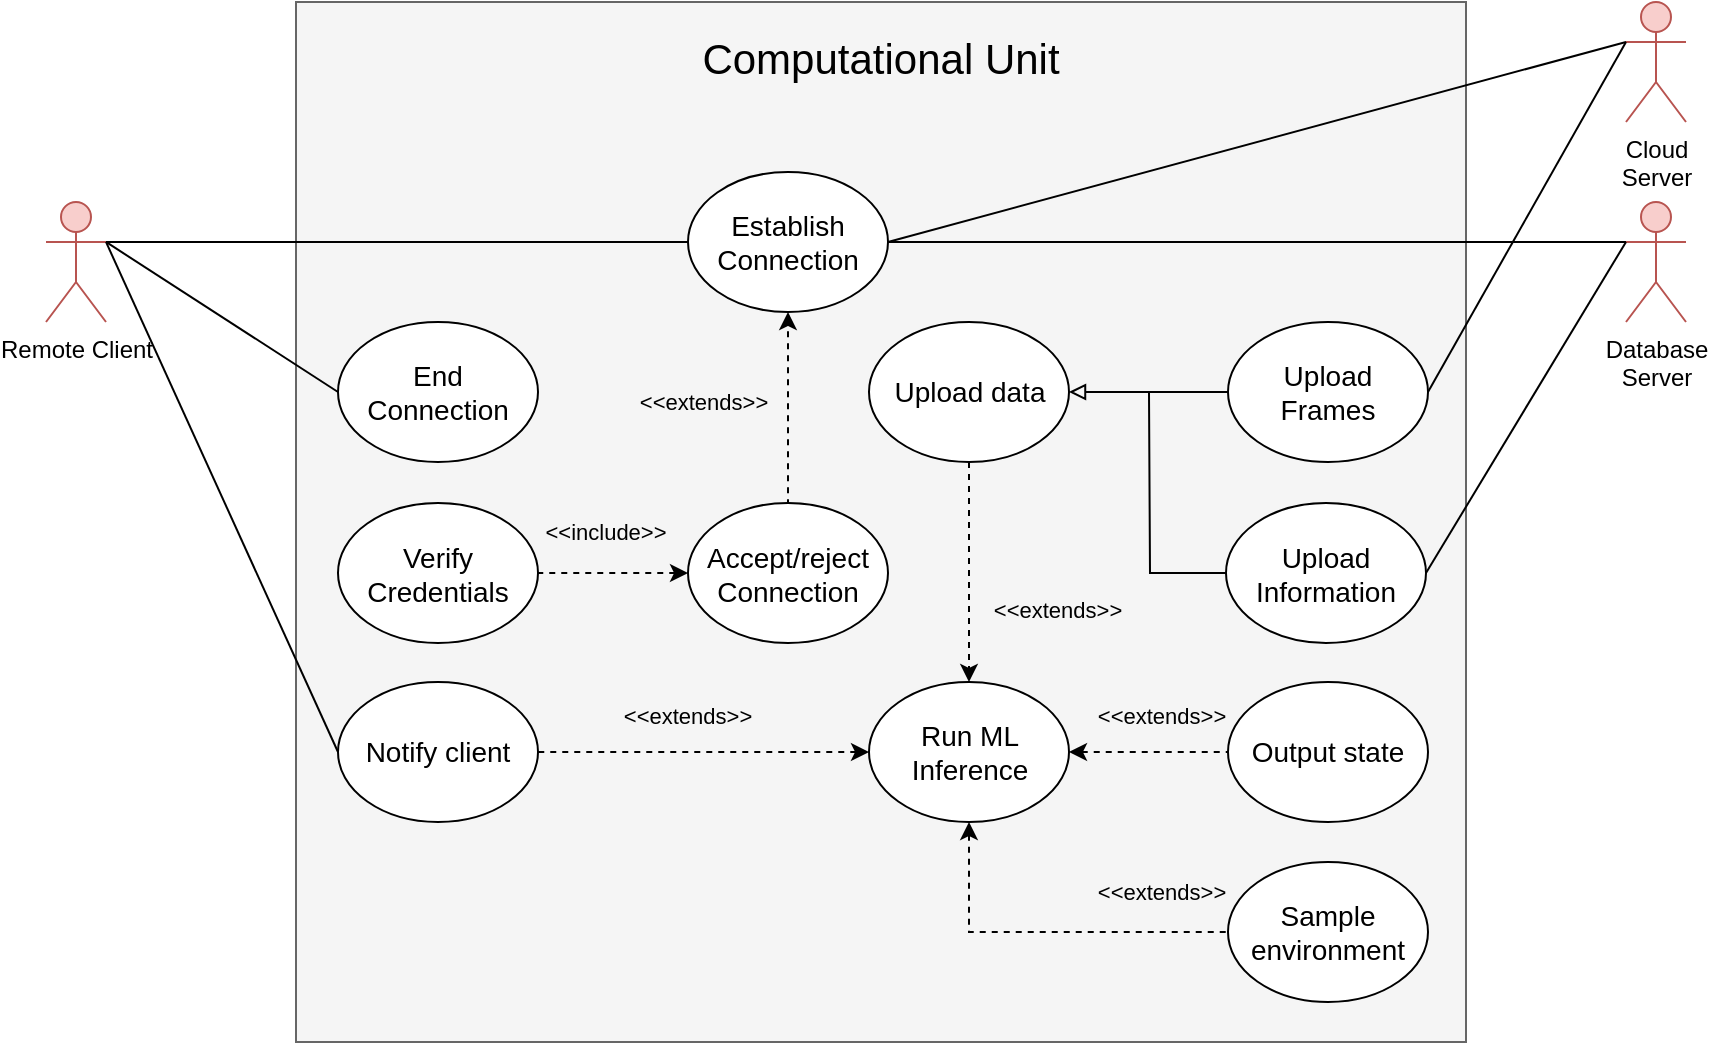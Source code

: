 <mxfile version="13.10.0" type="device"><diagram id="qjMTzizj3sM-4y3tGuhH" name="Page-2"><mxGraphModel dx="1064" dy="735" grid="1" gridSize="10" guides="1" tooltips="1" connect="1" arrows="1" fold="1" page="1" pageScale="1" pageWidth="827" pageHeight="1169" math="0" shadow="0"><root><mxCell id="Fb-aoL96cXWXOqSTFtx0-0"/><mxCell id="Fb-aoL96cXWXOqSTFtx0-1" parent="Fb-aoL96cXWXOqSTFtx0-0"/><mxCell id="Fb-aoL96cXWXOqSTFtx0-2" value="&lt;span style=&quot;color: rgb(0 , 0 , 0) ; white-space: nowrap&quot;&gt;&lt;font style=&quot;font-size: 21px&quot;&gt;Computational Unit&lt;/font&gt;&lt;/span&gt;" style="rounded=0;whiteSpace=wrap;html=1;fontSize=21;verticalAlign=top;spacingTop=9;fillColor=#f5f5f5;strokeColor=#666666;fontColor=#333333;" parent="Fb-aoL96cXWXOqSTFtx0-1" vertex="1"><mxGeometry x="645" y="290" width="585" height="520" as="geometry"/></mxCell><mxCell id="iRqQU0ruoAmqk25G63iK-20" style="rounded=0;orthogonalLoop=1;jettySize=auto;html=1;exitX=0;exitY=0.333;exitDx=0;exitDy=0;exitPerimeter=0;startArrow=none;startFill=0;endArrow=none;endFill=0;entryX=1;entryY=0.5;entryDx=0;entryDy=0;" parent="Fb-aoL96cXWXOqSTFtx0-1" source="Fb-aoL96cXWXOqSTFtx0-3" target="iRqQU0ruoAmqk25G63iK-6" edge="1"><mxGeometry relative="1" as="geometry"/></mxCell><mxCell id="Fb-aoL96cXWXOqSTFtx0-3" value="Cloud&lt;br&gt;Server" style="shape=umlActor;verticalLabelPosition=bottom;verticalAlign=top;html=1;outlineConnect=0;fillColor=#f8cecc;strokeColor=#b85450;" parent="Fb-aoL96cXWXOqSTFtx0-1" vertex="1"><mxGeometry x="1310" y="290" width="30" height="60" as="geometry"/></mxCell><mxCell id="iRqQU0ruoAmqk25G63iK-10" style="rounded=0;orthogonalLoop=1;jettySize=auto;html=1;exitX=1;exitY=0.333;exitDx=0;exitDy=0;exitPerimeter=0;endArrow=none;endFill=0;entryX=0;entryY=0.5;entryDx=0;entryDy=0;" parent="Fb-aoL96cXWXOqSTFtx0-1" source="Fb-aoL96cXWXOqSTFtx0-4" target="iRqQU0ruoAmqk25G63iK-6" edge="1"><mxGeometry relative="1" as="geometry"/></mxCell><mxCell id="iRqQU0ruoAmqk25G63iK-11" style="edgeStyle=none;rounded=0;orthogonalLoop=1;jettySize=auto;html=1;exitX=1;exitY=0.333;exitDx=0;exitDy=0;exitPerimeter=0;endArrow=none;endFill=0;entryX=0;entryY=0.5;entryDx=0;entryDy=0;" parent="Fb-aoL96cXWXOqSTFtx0-1" source="Fb-aoL96cXWXOqSTFtx0-4" target="iRqQU0ruoAmqk25G63iK-7" edge="1"><mxGeometry relative="1" as="geometry"/></mxCell><mxCell id="Fb-aoL96cXWXOqSTFtx0-4" value="Remote Client" style="shape=umlActor;verticalLabelPosition=bottom;verticalAlign=top;html=1;outlineConnect=0;fillColor=#f8cecc;strokeColor=#b85450;" parent="Fb-aoL96cXWXOqSTFtx0-1" vertex="1"><mxGeometry x="520" y="390" width="30" height="60" as="geometry"/></mxCell><mxCell id="Fb-aoL96cXWXOqSTFtx0-5" style="edgeStyle=none;rounded=0;orthogonalLoop=1;jettySize=auto;html=1;endArrow=none;endFill=0;fontSize=14;startArrow=classic;startFill=1;dashed=1;entryX=0;entryY=0.5;entryDx=0;entryDy=0;exitX=1;exitY=0.5;exitDx=0;exitDy=0;" parent="Fb-aoL96cXWXOqSTFtx0-1" source="Fb-aoL96cXWXOqSTFtx0-9" target="Fb-aoL96cXWXOqSTFtx0-10" edge="1"><mxGeometry relative="1" as="geometry"><mxPoint x="829.5" y="226.5" as="sourcePoint"/><mxPoint x="829.5" y="306.5" as="targetPoint"/></mxGeometry></mxCell><mxCell id="Fb-aoL96cXWXOqSTFtx0-6" value="&amp;lt;&amp;lt;extends&amp;gt;&amp;gt;" style="text;html=1;strokeColor=none;fillColor=none;align=center;verticalAlign=middle;whiteSpace=wrap;rounded=0;fontSize=11;rotation=0;" parent="Fb-aoL96cXWXOqSTFtx0-1" vertex="1"><mxGeometry x="1050.5" y="636.5" width="54" height="20" as="geometry"/></mxCell><mxCell id="Fb-aoL96cXWXOqSTFtx0-7" value="Sample environment" style="ellipse;whiteSpace=wrap;html=1;fontSize=14;" parent="Fb-aoL96cXWXOqSTFtx0-1" vertex="1"><mxGeometry x="1111" y="720" width="100" height="70" as="geometry"/></mxCell><mxCell id="iRqQU0ruoAmqk25G63iK-1" style="edgeStyle=orthogonalEdgeStyle;rounded=0;orthogonalLoop=1;jettySize=auto;html=1;entryX=0.5;entryY=0;entryDx=0;entryDy=0;dashed=1;" parent="Fb-aoL96cXWXOqSTFtx0-1" source="Fb-aoL96cXWXOqSTFtx0-8" target="Fb-aoL96cXWXOqSTFtx0-9" edge="1"><mxGeometry relative="1" as="geometry"/></mxCell><mxCell id="Fb-aoL96cXWXOqSTFtx0-8" value="Upload data" style="ellipse;whiteSpace=wrap;html=1;fontSize=14;" parent="Fb-aoL96cXWXOqSTFtx0-1" vertex="1"><mxGeometry x="931.5" y="450" width="100" height="70" as="geometry"/></mxCell><mxCell id="iRqQU0ruoAmqk25G63iK-3" style="edgeStyle=orthogonalEdgeStyle;rounded=0;orthogonalLoop=1;jettySize=auto;html=1;entryX=1;entryY=0.5;entryDx=0;entryDy=0;dashed=1;startArrow=classic;startFill=1;endArrow=none;endFill=0;" parent="Fb-aoL96cXWXOqSTFtx0-1" source="Fb-aoL96cXWXOqSTFtx0-9" target="Fb-aoL96cXWXOqSTFtx0-11" edge="1"><mxGeometry relative="1" as="geometry"/></mxCell><mxCell id="Fb-aoL96cXWXOqSTFtx0-9" value="Run ML Inference" style="ellipse;whiteSpace=wrap;html=1;fontSize=14;" parent="Fb-aoL96cXWXOqSTFtx0-1" vertex="1"><mxGeometry x="931.5" y="630" width="100" height="70" as="geometry"/></mxCell><mxCell id="Fb-aoL96cXWXOqSTFtx0-10" value="Output state" style="ellipse;whiteSpace=wrap;html=1;fontSize=14;" parent="Fb-aoL96cXWXOqSTFtx0-1" vertex="1"><mxGeometry x="1111" y="630" width="100" height="70" as="geometry"/></mxCell><mxCell id="Fb-aoL96cXWXOqSTFtx0-11" value="Notify client" style="ellipse;whiteSpace=wrap;html=1;fontSize=14;" parent="Fb-aoL96cXWXOqSTFtx0-1" vertex="1"><mxGeometry x="666" y="630" width="100" height="70" as="geometry"/></mxCell><mxCell id="iRqQU0ruoAmqk25G63iK-21" style="edgeStyle=none;rounded=0;orthogonalLoop=1;jettySize=auto;html=1;exitX=0;exitY=0.333;exitDx=0;exitDy=0;exitPerimeter=0;startArrow=none;startFill=0;endArrow=none;endFill=0;entryX=1;entryY=0.5;entryDx=0;entryDy=0;" parent="Fb-aoL96cXWXOqSTFtx0-1" source="Fb-aoL96cXWXOqSTFtx0-12" target="iRqQU0ruoAmqk25G63iK-6" edge="1"><mxGeometry relative="1" as="geometry"/></mxCell><mxCell id="Fb-aoL96cXWXOqSTFtx0-12" value="Database&lt;br&gt;Server" style="shape=umlActor;verticalLabelPosition=bottom;verticalAlign=top;html=1;outlineConnect=0;fillColor=#f8cecc;strokeColor=#b85450;" parent="Fb-aoL96cXWXOqSTFtx0-1" vertex="1"><mxGeometry x="1310" y="390" width="30" height="60" as="geometry"/></mxCell><mxCell id="Fb-aoL96cXWXOqSTFtx0-13" style="rounded=0;orthogonalLoop=1;jettySize=auto;html=1;endArrow=none;endFill=0;fontSize=14;entryX=0;entryY=0.5;entryDx=0;entryDy=0;exitX=1;exitY=0.333;exitDx=0;exitDy=0;exitPerimeter=0;" parent="Fb-aoL96cXWXOqSTFtx0-1" source="Fb-aoL96cXWXOqSTFtx0-4" target="Fb-aoL96cXWXOqSTFtx0-11" edge="1"><mxGeometry relative="1" as="geometry"><mxPoint x="721" y="547" as="sourcePoint"/><mxPoint x="771" y="553" as="targetPoint"/></mxGeometry></mxCell><mxCell id="Fb-aoL96cXWXOqSTFtx0-14" style="edgeStyle=orthogonalEdgeStyle;rounded=0;orthogonalLoop=1;jettySize=auto;html=1;endArrow=none;endFill=0;fontSize=14;startArrow=classic;startFill=1;dashed=1;entryX=0;entryY=0.5;entryDx=0;entryDy=0;exitX=0.5;exitY=1;exitDx=0;exitDy=0;" parent="Fb-aoL96cXWXOqSTFtx0-1" source="Fb-aoL96cXWXOqSTFtx0-9" target="Fb-aoL96cXWXOqSTFtx0-7" edge="1"><mxGeometry relative="1" as="geometry"><mxPoint x="1061.5" y="675" as="sourcePoint"/><mxPoint x="1118.5" y="675" as="targetPoint"/></mxGeometry></mxCell><mxCell id="Fb-aoL96cXWXOqSTFtx0-15" value="&amp;lt;&amp;lt;extends&amp;gt;&amp;gt;" style="text;html=1;strokeColor=none;fillColor=none;align=center;verticalAlign=middle;whiteSpace=wrap;rounded=0;fontSize=11;rotation=0;" parent="Fb-aoL96cXWXOqSTFtx0-1" vertex="1"><mxGeometry x="1050.5" y="725" width="54" height="20" as="geometry"/></mxCell><mxCell id="Fb-aoL96cXWXOqSTFtx0-16" style="edgeStyle=orthogonalEdgeStyle;rounded=0;orthogonalLoop=1;jettySize=auto;html=1;exitX=0;exitY=0.5;exitDx=0;exitDy=0;endArrow=block;endFill=0;" parent="Fb-aoL96cXWXOqSTFtx0-1" source="Fb-aoL96cXWXOqSTFtx0-17" target="Fb-aoL96cXWXOqSTFtx0-8" edge="1"><mxGeometry relative="1" as="geometry"><mxPoint x="1051.5" y="486" as="targetPoint"/><Array as="points"/></mxGeometry></mxCell><mxCell id="Fb-aoL96cXWXOqSTFtx0-17" value="Upload &lt;br&gt;Frames" style="ellipse;whiteSpace=wrap;html=1;fontSize=14;" parent="Fb-aoL96cXWXOqSTFtx0-1" vertex="1"><mxGeometry x="1111" y="450" width="100" height="70" as="geometry"/></mxCell><mxCell id="Fb-aoL96cXWXOqSTFtx0-18" style="edgeStyle=orthogonalEdgeStyle;rounded=0;orthogonalLoop=1;jettySize=auto;html=1;exitX=0;exitY=0.5;exitDx=0;exitDy=0;endArrow=none;endFill=0;" parent="Fb-aoL96cXWXOqSTFtx0-1" source="Fb-aoL96cXWXOqSTFtx0-19" edge="1"><mxGeometry relative="1" as="geometry"><mxPoint x="1071.5" y="485.5" as="targetPoint"/><mxPoint x="1091.532" y="573.532" as="sourcePoint"/></mxGeometry></mxCell><mxCell id="Fb-aoL96cXWXOqSTFtx0-19" value="Upload Information" style="ellipse;whiteSpace=wrap;html=1;fontSize=14;" parent="Fb-aoL96cXWXOqSTFtx0-1" vertex="1"><mxGeometry x="1110" y="540.5" width="100" height="70" as="geometry"/></mxCell><mxCell id="Fb-aoL96cXWXOqSTFtx0-20" style="rounded=0;orthogonalLoop=1;jettySize=auto;html=1;endArrow=none;endFill=0;fontSize=14;exitX=0;exitY=0.333;exitDx=0;exitDy=0;exitPerimeter=0;entryX=1;entryY=0.5;entryDx=0;entryDy=0;" parent="Fb-aoL96cXWXOqSTFtx0-1" source="Fb-aoL96cXWXOqSTFtx0-3" target="Fb-aoL96cXWXOqSTFtx0-17" edge="1"><mxGeometry relative="1" as="geometry"><mxPoint x="1439" y="606" as="sourcePoint"/><mxPoint x="1201" y="509.5" as="targetPoint"/></mxGeometry></mxCell><mxCell id="Fb-aoL96cXWXOqSTFtx0-21" style="rounded=0;orthogonalLoop=1;jettySize=auto;html=1;endArrow=none;endFill=0;fontSize=14;exitX=0;exitY=0.333;exitDx=0;exitDy=0;exitPerimeter=0;entryX=1;entryY=0.5;entryDx=0;entryDy=0;" parent="Fb-aoL96cXWXOqSTFtx0-1" source="Fb-aoL96cXWXOqSTFtx0-12" target="Fb-aoL96cXWXOqSTFtx0-19" edge="1"><mxGeometry relative="1" as="geometry"><mxPoint x="1279.5" y="649.5" as="sourcePoint"/><mxPoint x="1041.5" y="553" as="targetPoint"/></mxGeometry></mxCell><mxCell id="iRqQU0ruoAmqk25G63iK-2" value="&amp;lt;&amp;lt;extends&amp;gt;&amp;gt;" style="text;html=1;strokeColor=none;fillColor=none;align=center;verticalAlign=middle;whiteSpace=wrap;rounded=0;fontSize=11;rotation=0;" parent="Fb-aoL96cXWXOqSTFtx0-1" vertex="1"><mxGeometry x="998.5" y="584" width="54" height="20" as="geometry"/></mxCell><mxCell id="iRqQU0ruoAmqk25G63iK-4" value="&amp;lt;&amp;lt;extends&amp;gt;&amp;gt;" style="text;html=1;strokeColor=none;fillColor=none;align=center;verticalAlign=middle;whiteSpace=wrap;rounded=0;fontSize=11;rotation=0;" parent="Fb-aoL96cXWXOqSTFtx0-1" vertex="1"><mxGeometry x="814" y="636.5" width="54" height="20" as="geometry"/></mxCell><mxCell id="iRqQU0ruoAmqk25G63iK-12" style="edgeStyle=orthogonalEdgeStyle;rounded=0;orthogonalLoop=1;jettySize=auto;html=1;endArrow=none;endFill=0;dashed=1;startArrow=classic;startFill=1;entryX=0.5;entryY=0;entryDx=0;entryDy=0;exitX=0.5;exitY=1;exitDx=0;exitDy=0;" parent="Fb-aoL96cXWXOqSTFtx0-1" source="iRqQU0ruoAmqk25G63iK-6" target="iRqQU0ruoAmqk25G63iK-9" edge="1"><mxGeometry relative="1" as="geometry"><Array as="points"><mxPoint x="891" y="450"/><mxPoint x="891" y="450"/></Array></mxGeometry></mxCell><mxCell id="iRqQU0ruoAmqk25G63iK-6" value="Establish Connection" style="ellipse;whiteSpace=wrap;html=1;fontSize=14;" parent="Fb-aoL96cXWXOqSTFtx0-1" vertex="1"><mxGeometry x="841" y="375" width="100" height="70" as="geometry"/></mxCell><mxCell id="iRqQU0ruoAmqk25G63iK-7" value="End Connection" style="ellipse;whiteSpace=wrap;html=1;fontSize=14;" parent="Fb-aoL96cXWXOqSTFtx0-1" vertex="1"><mxGeometry x="666" y="450" width="100" height="70" as="geometry"/></mxCell><mxCell id="iRqQU0ruoAmqk25G63iK-14" style="edgeStyle=orthogonalEdgeStyle;rounded=0;orthogonalLoop=1;jettySize=auto;html=1;endArrow=none;endFill=0;dashed=1;startArrow=classic;startFill=1;" parent="Fb-aoL96cXWXOqSTFtx0-1" source="iRqQU0ruoAmqk25G63iK-9" target="iRqQU0ruoAmqk25G63iK-13" edge="1"><mxGeometry relative="1" as="geometry"><Array as="points"/></mxGeometry></mxCell><mxCell id="iRqQU0ruoAmqk25G63iK-9" value="Accept/reject Connection" style="ellipse;whiteSpace=wrap;html=1;fontSize=14;" parent="Fb-aoL96cXWXOqSTFtx0-1" vertex="1"><mxGeometry x="841" y="540.5" width="100" height="70" as="geometry"/></mxCell><mxCell id="iRqQU0ruoAmqk25G63iK-13" value="Verify Credentials" style="ellipse;whiteSpace=wrap;html=1;fontSize=14;" parent="Fb-aoL96cXWXOqSTFtx0-1" vertex="1"><mxGeometry x="666" y="540.5" width="100" height="70" as="geometry"/></mxCell><mxCell id="iRqQU0ruoAmqk25G63iK-15" value="&amp;lt;&amp;lt;extends&amp;gt;&amp;gt;" style="text;html=1;strokeColor=none;fillColor=none;align=center;verticalAlign=middle;whiteSpace=wrap;rounded=0;fontSize=11;rotation=0;" parent="Fb-aoL96cXWXOqSTFtx0-1" vertex="1"><mxGeometry x="821.5" y="480" width="54" height="20" as="geometry"/></mxCell><mxCell id="iRqQU0ruoAmqk25G63iK-16" value="&amp;lt;&amp;lt;include&amp;gt;&amp;gt;" style="text;html=1;strokeColor=none;fillColor=none;align=center;verticalAlign=middle;whiteSpace=wrap;rounded=0;fontSize=11;rotation=0;" parent="Fb-aoL96cXWXOqSTFtx0-1" vertex="1"><mxGeometry x="772.5" y="545" width="54" height="20" as="geometry"/></mxCell></root></mxGraphModel></diagram></mxfile>